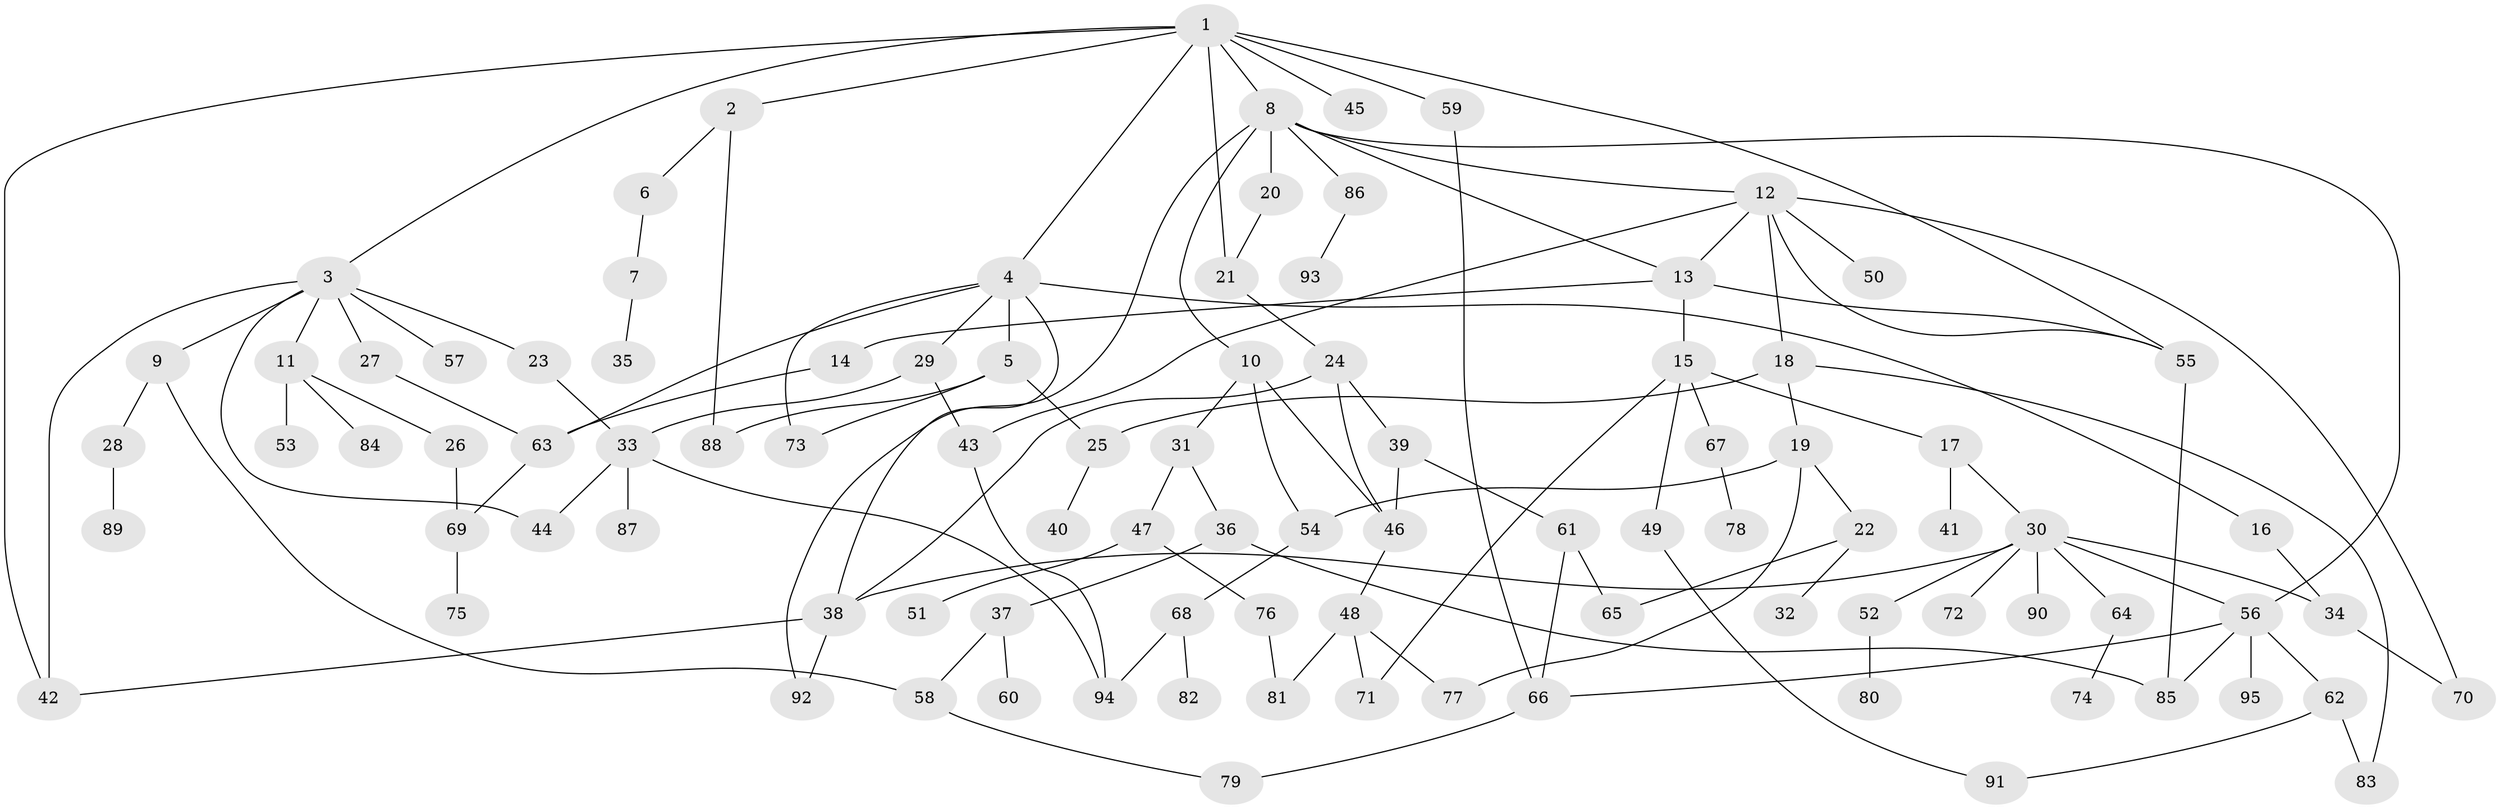 // coarse degree distribution, {7: 0.045454545454545456, 5: 0.09090909090909091, 8: 0.015151515151515152, 2: 0.2727272727272727, 1: 0.2878787878787879, 4: 0.09090909090909091, 3: 0.16666666666666666, 6: 0.015151515151515152, 11: 0.015151515151515152}
// Generated by graph-tools (version 1.1) at 2025/45/03/04/25 21:45:27]
// undirected, 95 vertices, 132 edges
graph export_dot {
graph [start="1"]
  node [color=gray90,style=filled];
  1;
  2;
  3;
  4;
  5;
  6;
  7;
  8;
  9;
  10;
  11;
  12;
  13;
  14;
  15;
  16;
  17;
  18;
  19;
  20;
  21;
  22;
  23;
  24;
  25;
  26;
  27;
  28;
  29;
  30;
  31;
  32;
  33;
  34;
  35;
  36;
  37;
  38;
  39;
  40;
  41;
  42;
  43;
  44;
  45;
  46;
  47;
  48;
  49;
  50;
  51;
  52;
  53;
  54;
  55;
  56;
  57;
  58;
  59;
  60;
  61;
  62;
  63;
  64;
  65;
  66;
  67;
  68;
  69;
  70;
  71;
  72;
  73;
  74;
  75;
  76;
  77;
  78;
  79;
  80;
  81;
  82;
  83;
  84;
  85;
  86;
  87;
  88;
  89;
  90;
  91;
  92;
  93;
  94;
  95;
  1 -- 2;
  1 -- 3;
  1 -- 4;
  1 -- 8;
  1 -- 21;
  1 -- 42;
  1 -- 45;
  1 -- 59;
  1 -- 55;
  2 -- 6;
  2 -- 88;
  3 -- 9;
  3 -- 11;
  3 -- 23;
  3 -- 27;
  3 -- 44;
  3 -- 57;
  3 -- 42;
  4 -- 5;
  4 -- 16;
  4 -- 29;
  4 -- 63;
  4 -- 38;
  4 -- 73;
  5 -- 25;
  5 -- 73;
  5 -- 88;
  6 -- 7;
  7 -- 35;
  8 -- 10;
  8 -- 12;
  8 -- 13;
  8 -- 20;
  8 -- 86;
  8 -- 56;
  8 -- 92;
  9 -- 28;
  9 -- 58;
  10 -- 31;
  10 -- 46;
  10 -- 54;
  11 -- 26;
  11 -- 53;
  11 -- 84;
  12 -- 18;
  12 -- 50;
  12 -- 55;
  12 -- 43;
  12 -- 70;
  12 -- 13;
  13 -- 14;
  13 -- 15;
  13 -- 55;
  14 -- 63;
  15 -- 17;
  15 -- 49;
  15 -- 67;
  15 -- 71;
  16 -- 34;
  17 -- 30;
  17 -- 41;
  18 -- 19;
  18 -- 83;
  18 -- 25;
  19 -- 22;
  19 -- 77;
  19 -- 54;
  20 -- 21;
  21 -- 24;
  22 -- 32;
  22 -- 65;
  23 -- 33;
  24 -- 39;
  24 -- 38;
  24 -- 46;
  25 -- 40;
  26 -- 69;
  27 -- 63;
  28 -- 89;
  29 -- 33;
  29 -- 43;
  30 -- 38;
  30 -- 52;
  30 -- 56;
  30 -- 64;
  30 -- 72;
  30 -- 90;
  30 -- 34;
  31 -- 36;
  31 -- 47;
  33 -- 87;
  33 -- 94;
  33 -- 44;
  34 -- 70;
  36 -- 37;
  36 -- 85;
  37 -- 60;
  37 -- 58;
  38 -- 92;
  38 -- 42;
  39 -- 61;
  39 -- 46;
  43 -- 94;
  46 -- 48;
  47 -- 51;
  47 -- 76;
  48 -- 71;
  48 -- 77;
  48 -- 81;
  49 -- 91;
  52 -- 80;
  54 -- 68;
  55 -- 85;
  56 -- 62;
  56 -- 85;
  56 -- 95;
  56 -- 66;
  58 -- 79;
  59 -- 66;
  61 -- 66;
  61 -- 65;
  62 -- 91;
  62 -- 83;
  63 -- 69;
  64 -- 74;
  66 -- 79;
  67 -- 78;
  68 -- 82;
  68 -- 94;
  69 -- 75;
  76 -- 81;
  86 -- 93;
}
